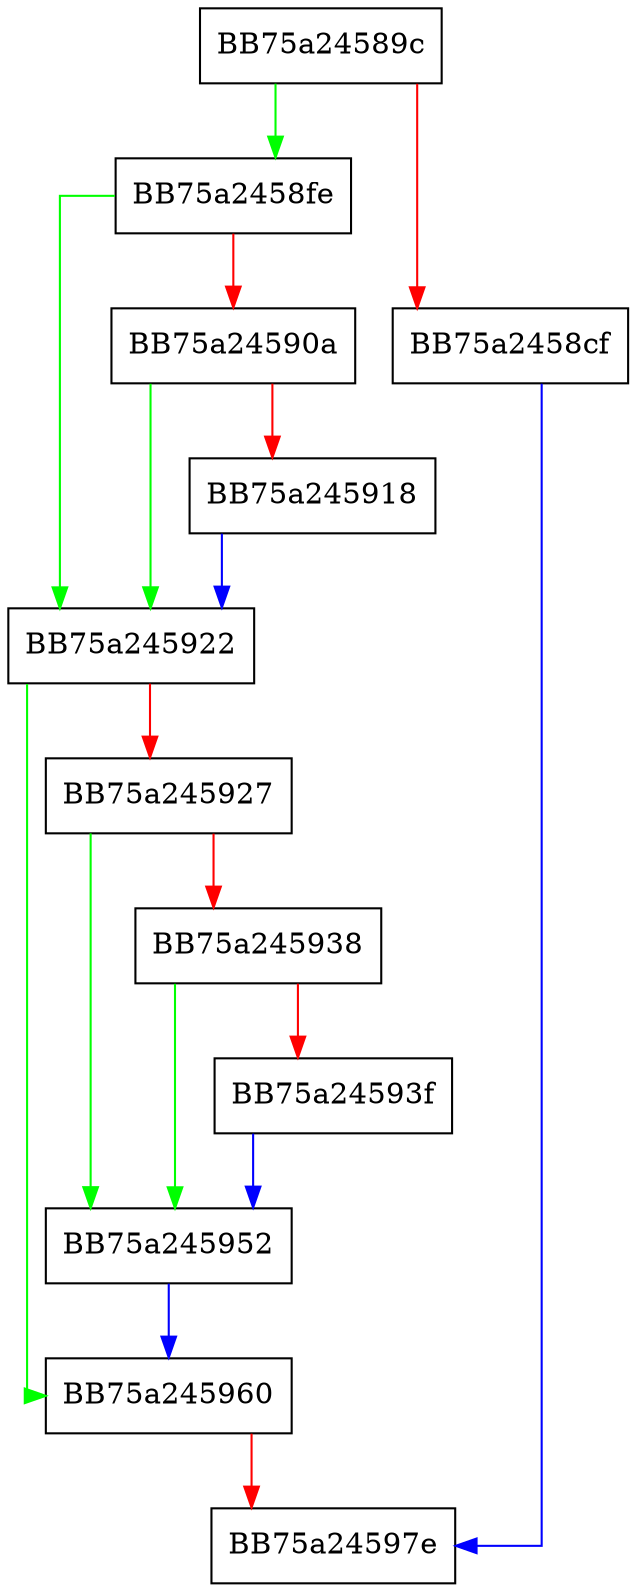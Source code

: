 digraph i21_fwrite {
  node [shape="box"];
  graph [splines=ortho];
  BB75a24589c -> BB75a2458fe [color="green"];
  BB75a24589c -> BB75a2458cf [color="red"];
  BB75a2458cf -> BB75a24597e [color="blue"];
  BB75a2458fe -> BB75a245922 [color="green"];
  BB75a2458fe -> BB75a24590a [color="red"];
  BB75a24590a -> BB75a245922 [color="green"];
  BB75a24590a -> BB75a245918 [color="red"];
  BB75a245918 -> BB75a245922 [color="blue"];
  BB75a245922 -> BB75a245960 [color="green"];
  BB75a245922 -> BB75a245927 [color="red"];
  BB75a245927 -> BB75a245952 [color="green"];
  BB75a245927 -> BB75a245938 [color="red"];
  BB75a245938 -> BB75a245952 [color="green"];
  BB75a245938 -> BB75a24593f [color="red"];
  BB75a24593f -> BB75a245952 [color="blue"];
  BB75a245952 -> BB75a245960 [color="blue"];
  BB75a245960 -> BB75a24597e [color="red"];
}